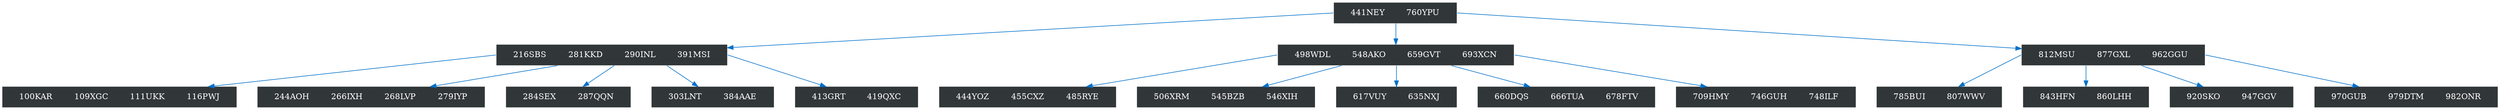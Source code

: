 digraph G {
	fontcolor=white;
	nodesep=0.5;
	splines=false
	node [shape=record width=1.2 style=filled fillcolor="#313638"fontcolor=white color=transparent]; 
	edge [fontcolor=white color="#0070C9"];
	n0 [label="<f0>|441NEY |<f1>|760YPU|<f2>"];
	n0:f0 -> n1;
	n1 [label="<f0>|216SBS |<f1>|281KKD |<f2>|290INL |<f3>|391MSI|<f4>"];
	n1:f0 -> n2;
	n2 [label="<f0>|100KAR |<f1>|109XGC |<f2>|111UKK |<f3>|116PWJ|<f4>"];
	n1:f1 -> n3;
	n3 [label="<f0>|244AOH |<f1>|266IXH |<f2>|268LVP |<f3>|279IYP|<f4>"];
	n1:f2 -> n4;
	n4 [label="<f0>|284SEX |<f1>|287QQN|<f2>"];
	n1:f3 -> n5;
	n5 [label="<f0>|303LNT |<f1>|384AAE|<f2>"];
	n1:f4 -> n6;
	n6 [label="<f0>|413GRT |<f1>|419QXC|<f2>"];
	n0:f1 -> n7;
	n7 [label="<f0>|498WDL |<f1>|548AKO |<f2>|659GVT |<f3>|693XCN|<f4>"];
	n7:f0 -> n8;
	n8 [label="<f0>|444YOZ |<f1>|455CXZ |<f2>|485RYE|<f3>"];
	n7:f1 -> n9;
	n9 [label="<f0>|506XRM |<f1>|545BZB |<f2>|546XIH|<f3>"];
	n7:f2 -> n10;
	n10 [label="<f0>|617VUY |<f1>|635NXJ|<f2>"];
	n7:f3 -> n11;
	n11 [label="<f0>|660DQS |<f1>|666TUA |<f2>|678FTV|<f3>"];
	n7:f4 -> n12;
	n12 [label="<f0>|709HMY |<f1>|746GUH |<f2>|748ILF|<f3>"];
	n0:f2 -> n13;
	n13 [label="<f0>|812MSU |<f1>|877GXL |<f2>|962GGU|<f3>"];
	n13:f0 -> n14;
	n14 [label="<f0>|785BUI |<f1>|807WWV|<f2>"];
	n13:f1 -> n15;
	n15 [label="<f0>|843HFN |<f1>|860LHH|<f2>"];
	n13:f2 -> n16;
	n16 [label="<f0>|920SKO |<f1>|947GGV|<f2>"];
	n13:f3 -> n17;
	n17 [label="<f0>|970GUB |<f1>|979DTM |<f2>|982ONR|<f3>"];
	
}